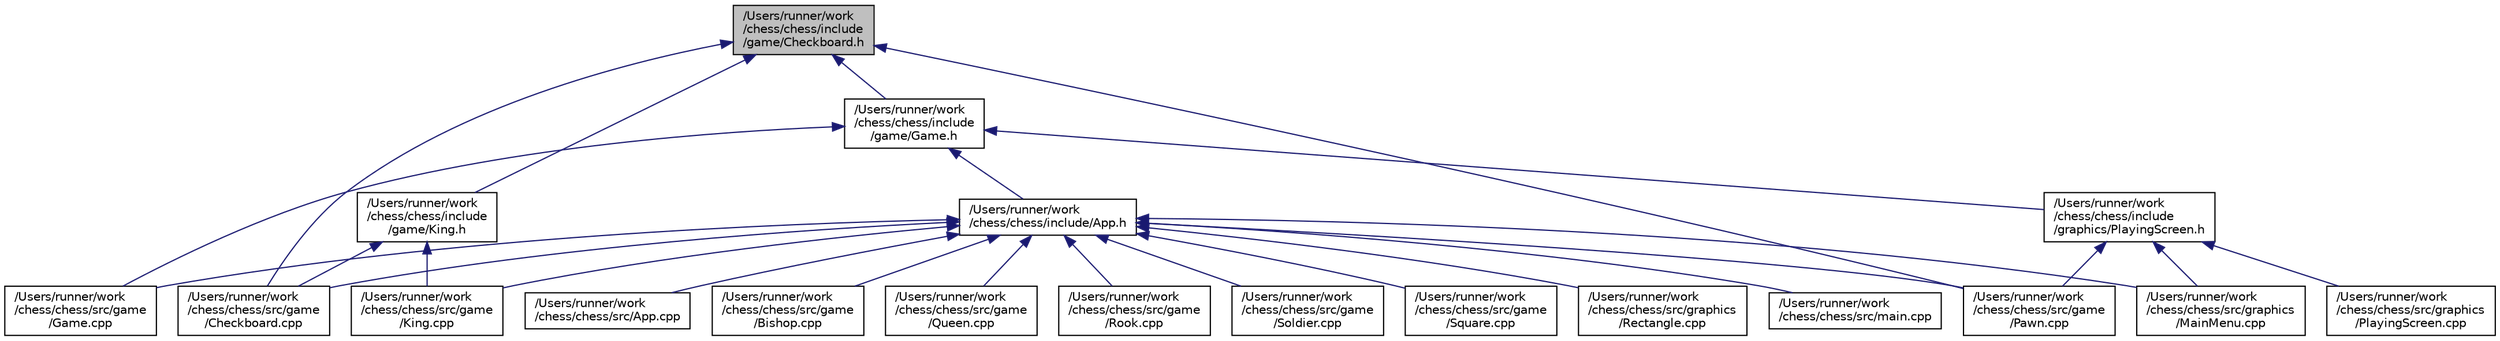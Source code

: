 digraph "/Users/runner/work/chess/chess/include/game/Checkboard.h"
{
 // LATEX_PDF_SIZE
  bgcolor="transparent";
  edge [fontname="Helvetica",fontsize="10",labelfontname="Helvetica",labelfontsize="10"];
  node [fontname="Helvetica",fontsize="10",shape=record];
  Node1 [label="/Users/runner/work\l/chess/chess/include\l/game/Checkboard.h",height=0.2,width=0.4,color="black", fillcolor="grey75", style="filled", fontcolor="black",tooltip=" "];
  Node1 -> Node2 [dir="back",color="midnightblue",fontsize="10",style="solid",fontname="Helvetica"];
  Node2 [label="/Users/runner/work\l/chess/chess/include\l/game/Game.h",height=0.2,width=0.4,color="black",URL="$d3/d5f/Game_8h.html",tooltip=" "];
  Node2 -> Node3 [dir="back",color="midnightblue",fontsize="10",style="solid",fontname="Helvetica"];
  Node3 [label="/Users/runner/work\l/chess/chess/include/App.h",height=0.2,width=0.4,color="black",URL="$de/d8b/App_8h.html",tooltip=" "];
  Node3 -> Node4 [dir="back",color="midnightblue",fontsize="10",style="solid",fontname="Helvetica"];
  Node4 [label="/Users/runner/work\l/chess/chess/src/App.cpp",height=0.2,width=0.4,color="black",URL="$db/d4d/App_8cpp.html",tooltip=" "];
  Node3 -> Node5 [dir="back",color="midnightblue",fontsize="10",style="solid",fontname="Helvetica"];
  Node5 [label="/Users/runner/work\l/chess/chess/src/game\l/Bishop.cpp",height=0.2,width=0.4,color="black",URL="$d0/d57/Bishop_8cpp.html",tooltip=" "];
  Node3 -> Node6 [dir="back",color="midnightblue",fontsize="10",style="solid",fontname="Helvetica"];
  Node6 [label="/Users/runner/work\l/chess/chess/src/game\l/Checkboard.cpp",height=0.2,width=0.4,color="black",URL="$d8/d7c/Checkboard_8cpp.html",tooltip=" "];
  Node3 -> Node7 [dir="back",color="midnightblue",fontsize="10",style="solid",fontname="Helvetica"];
  Node7 [label="/Users/runner/work\l/chess/chess/src/game\l/Game.cpp",height=0.2,width=0.4,color="black",URL="$d0/dc4/Game_8cpp.html",tooltip=" "];
  Node3 -> Node8 [dir="back",color="midnightblue",fontsize="10",style="solid",fontname="Helvetica"];
  Node8 [label="/Users/runner/work\l/chess/chess/src/game\l/King.cpp",height=0.2,width=0.4,color="black",URL="$d1/dae/King_8cpp.html",tooltip=" "];
  Node3 -> Node9 [dir="back",color="midnightblue",fontsize="10",style="solid",fontname="Helvetica"];
  Node9 [label="/Users/runner/work\l/chess/chess/src/game\l/Pawn.cpp",height=0.2,width=0.4,color="black",URL="$d9/d55/Pawn_8cpp.html",tooltip=" "];
  Node3 -> Node10 [dir="back",color="midnightblue",fontsize="10",style="solid",fontname="Helvetica"];
  Node10 [label="/Users/runner/work\l/chess/chess/src/game\l/Queen.cpp",height=0.2,width=0.4,color="black",URL="$d8/da0/Queen_8cpp.html",tooltip=" "];
  Node3 -> Node11 [dir="back",color="midnightblue",fontsize="10",style="solid",fontname="Helvetica"];
  Node11 [label="/Users/runner/work\l/chess/chess/src/game\l/Rook.cpp",height=0.2,width=0.4,color="black",URL="$d5/d25/Rook_8cpp.html",tooltip=" "];
  Node3 -> Node12 [dir="back",color="midnightblue",fontsize="10",style="solid",fontname="Helvetica"];
  Node12 [label="/Users/runner/work\l/chess/chess/src/game\l/Soldier.cpp",height=0.2,width=0.4,color="black",URL="$d2/d39/Soldier_8cpp.html",tooltip=" "];
  Node3 -> Node13 [dir="back",color="midnightblue",fontsize="10",style="solid",fontname="Helvetica"];
  Node13 [label="/Users/runner/work\l/chess/chess/src/game\l/Square.cpp",height=0.2,width=0.4,color="black",URL="$d1/d8e/Square_8cpp.html",tooltip=" "];
  Node3 -> Node14 [dir="back",color="midnightblue",fontsize="10",style="solid",fontname="Helvetica"];
  Node14 [label="/Users/runner/work\l/chess/chess/src/graphics\l/MainMenu.cpp",height=0.2,width=0.4,color="black",URL="$d4/dd8/MainMenu_8cpp.html",tooltip=" "];
  Node3 -> Node15 [dir="back",color="midnightblue",fontsize="10",style="solid",fontname="Helvetica"];
  Node15 [label="/Users/runner/work\l/chess/chess/src/graphics\l/Rectangle.cpp",height=0.2,width=0.4,color="black",URL="$d5/dfd/Rectangle_8cpp.html",tooltip=" "];
  Node3 -> Node16 [dir="back",color="midnightblue",fontsize="10",style="solid",fontname="Helvetica"];
  Node16 [label="/Users/runner/work\l/chess/chess/src/main.cpp",height=0.2,width=0.4,color="black",URL="$df/d0a/main_8cpp.html",tooltip=" "];
  Node2 -> Node17 [dir="back",color="midnightblue",fontsize="10",style="solid",fontname="Helvetica"];
  Node17 [label="/Users/runner/work\l/chess/chess/include\l/graphics/PlayingScreen.h",height=0.2,width=0.4,color="black",URL="$d9/d63/PlayingScreen_8h.html",tooltip=" "];
  Node17 -> Node9 [dir="back",color="midnightblue",fontsize="10",style="solid",fontname="Helvetica"];
  Node17 -> Node14 [dir="back",color="midnightblue",fontsize="10",style="solid",fontname="Helvetica"];
  Node17 -> Node18 [dir="back",color="midnightblue",fontsize="10",style="solid",fontname="Helvetica"];
  Node18 [label="/Users/runner/work\l/chess/chess/src/graphics\l/PlayingScreen.cpp",height=0.2,width=0.4,color="black",URL="$df/dfe/PlayingScreen_8cpp.html",tooltip=" "];
  Node2 -> Node7 [dir="back",color="midnightblue",fontsize="10",style="solid",fontname="Helvetica"];
  Node1 -> Node19 [dir="back",color="midnightblue",fontsize="10",style="solid",fontname="Helvetica"];
  Node19 [label="/Users/runner/work\l/chess/chess/include\l/game/King.h",height=0.2,width=0.4,color="black",URL="$dc/d73/King_8h.html",tooltip=" "];
  Node19 -> Node6 [dir="back",color="midnightblue",fontsize="10",style="solid",fontname="Helvetica"];
  Node19 -> Node8 [dir="back",color="midnightblue",fontsize="10",style="solid",fontname="Helvetica"];
  Node1 -> Node6 [dir="back",color="midnightblue",fontsize="10",style="solid",fontname="Helvetica"];
  Node1 -> Node9 [dir="back",color="midnightblue",fontsize="10",style="solid",fontname="Helvetica"];
}
